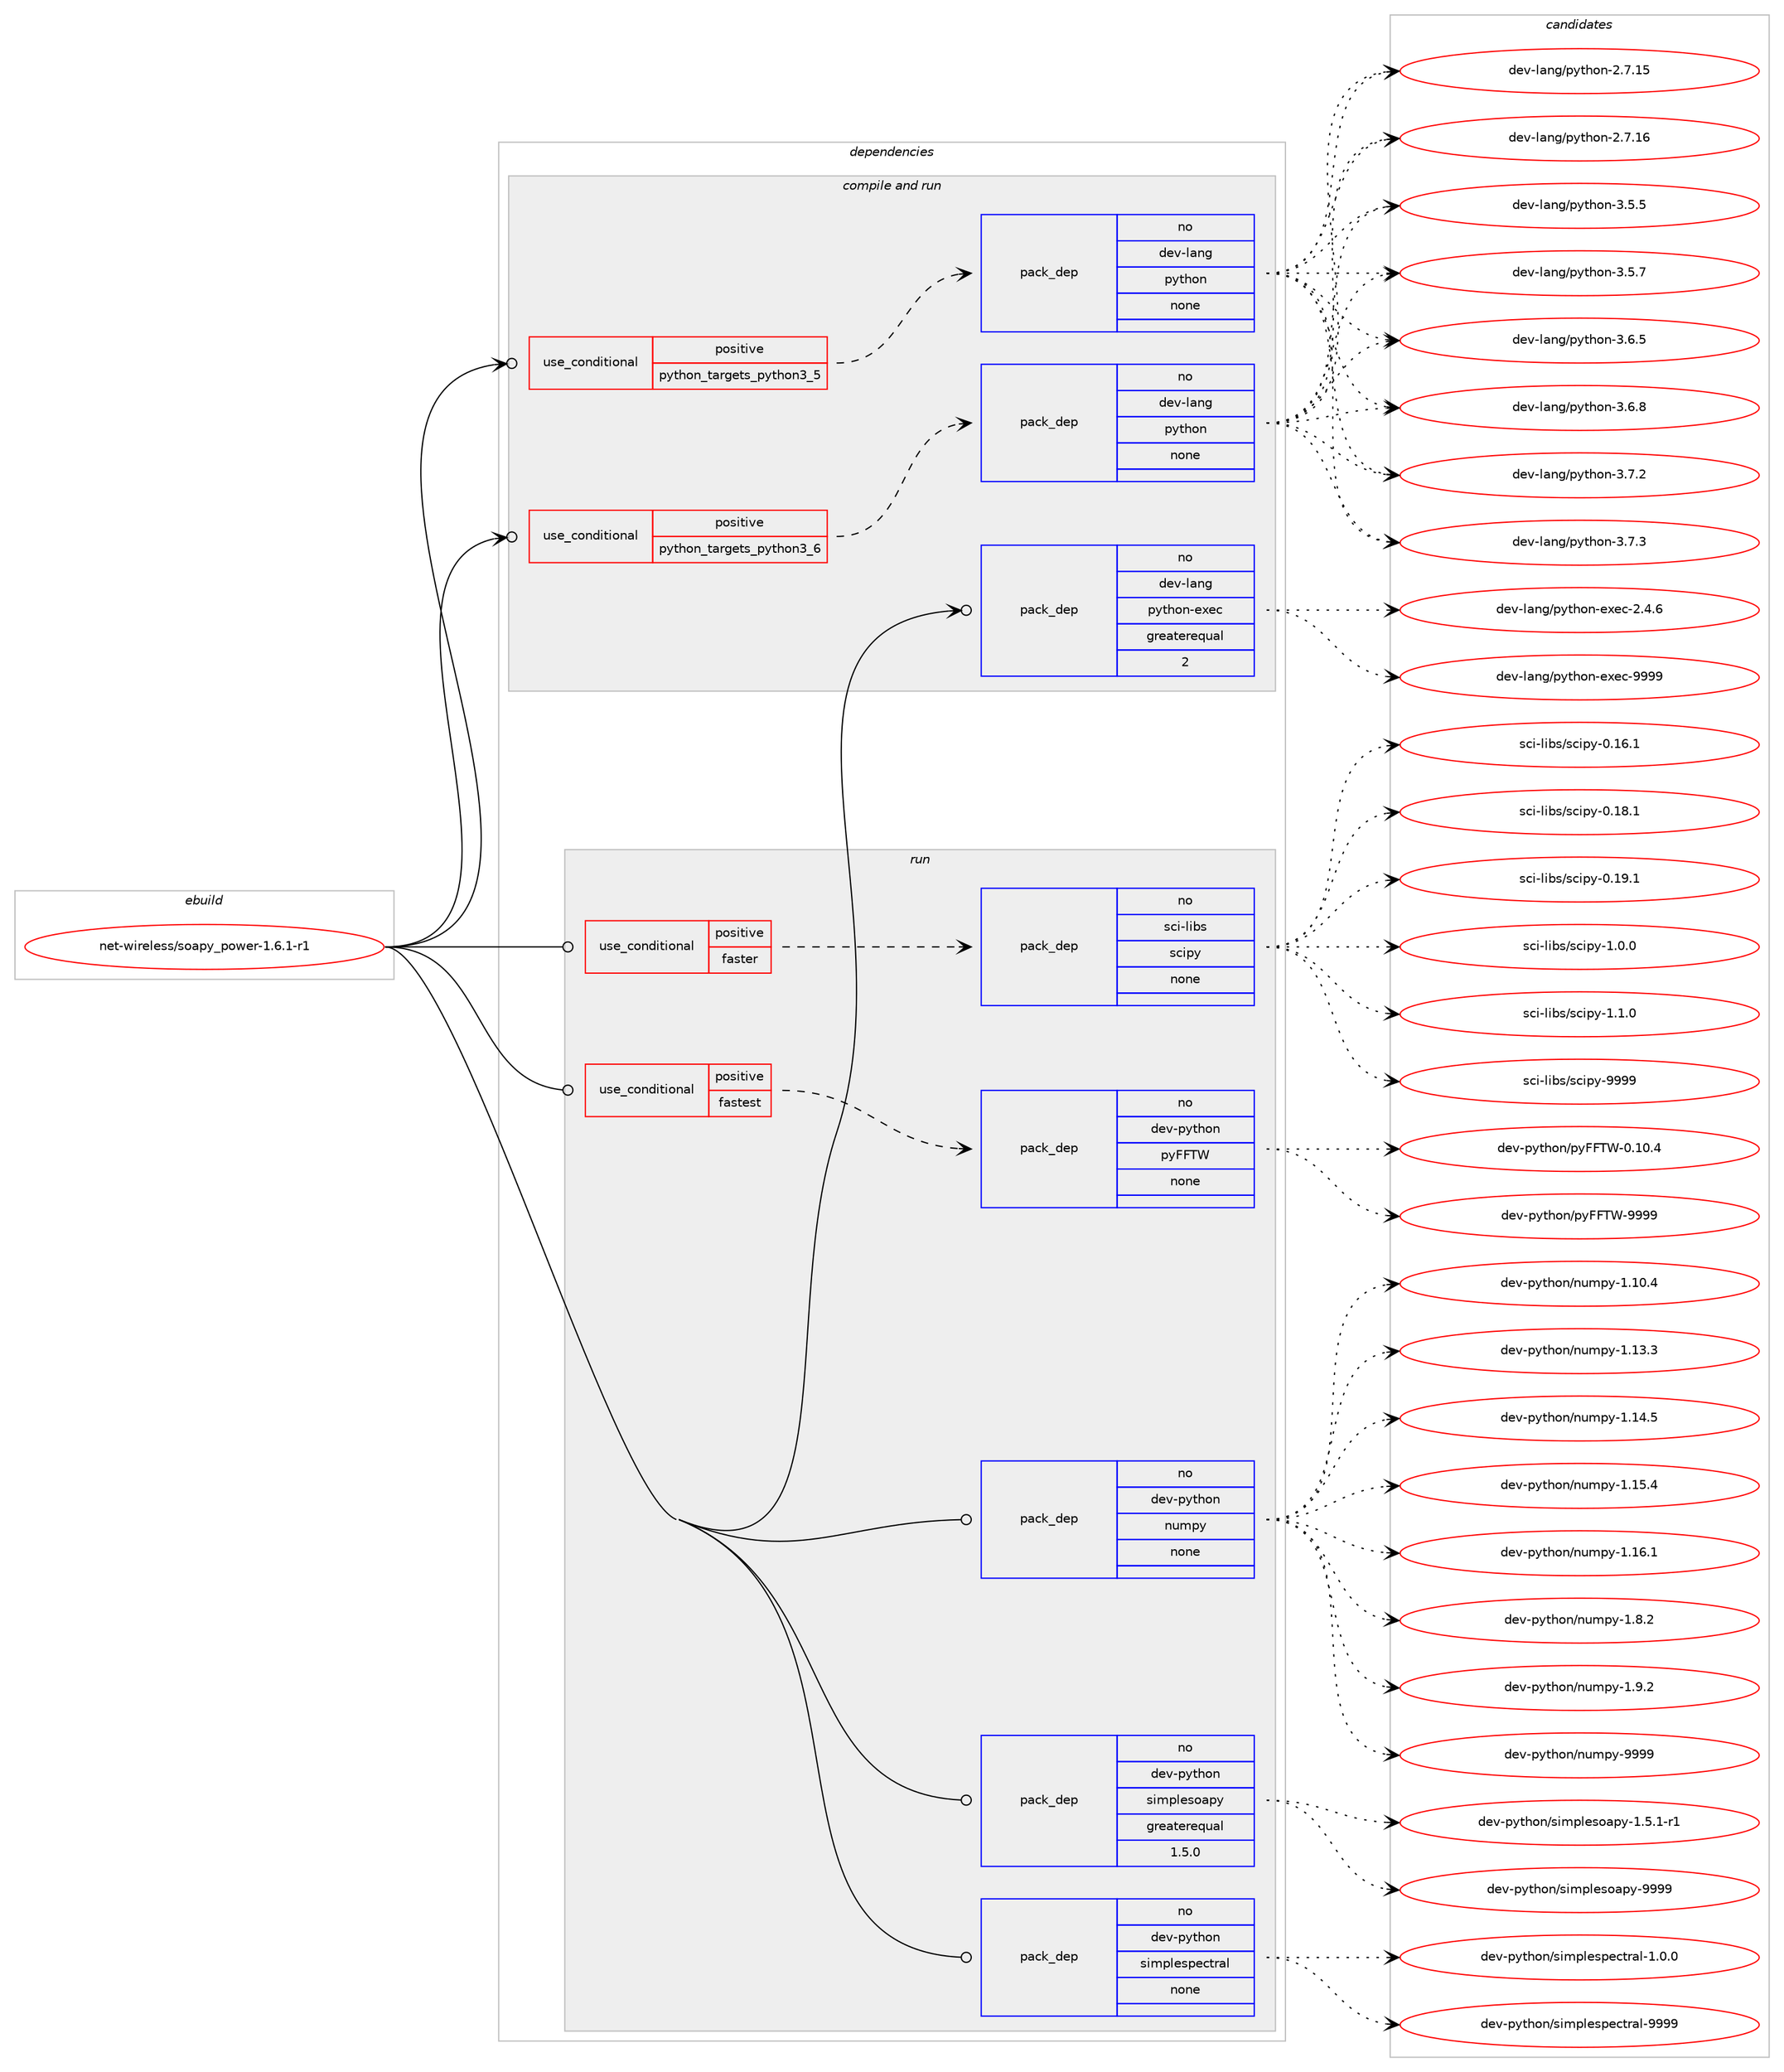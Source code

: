 digraph prolog {

# *************
# Graph options
# *************

newrank=true;
concentrate=true;
compound=true;
graph [rankdir=LR,fontname=Helvetica,fontsize=10,ranksep=1.5];#, ranksep=2.5, nodesep=0.2];
edge  [arrowhead=vee];
node  [fontname=Helvetica,fontsize=10];

# **********
# The ebuild
# **********

subgraph cluster_leftcol {
color=gray;
rank=same;
label=<<i>ebuild</i>>;
id [label="net-wireless/soapy_power-1.6.1-r1", color=red, width=4, href="../net-wireless/soapy_power-1.6.1-r1.svg"];
}

# ****************
# The dependencies
# ****************

subgraph cluster_midcol {
color=gray;
label=<<i>dependencies</i>>;
subgraph cluster_compile {
fillcolor="#eeeeee";
style=filled;
label=<<i>compile</i>>;
}
subgraph cluster_compileandrun {
fillcolor="#eeeeee";
style=filled;
label=<<i>compile and run</i>>;
subgraph cond1041 {
dependency4180 [label=<<TABLE BORDER="0" CELLBORDER="1" CELLSPACING="0" CELLPADDING="4"><TR><TD ROWSPAN="3" CELLPADDING="10">use_conditional</TD></TR><TR><TD>positive</TD></TR><TR><TD>python_targets_python3_5</TD></TR></TABLE>>, shape=none, color=red];
subgraph pack3067 {
dependency4181 [label=<<TABLE BORDER="0" CELLBORDER="1" CELLSPACING="0" CELLPADDING="4" WIDTH="220"><TR><TD ROWSPAN="6" CELLPADDING="30">pack_dep</TD></TR><TR><TD WIDTH="110">no</TD></TR><TR><TD>dev-lang</TD></TR><TR><TD>python</TD></TR><TR><TD>none</TD></TR><TR><TD></TD></TR></TABLE>>, shape=none, color=blue];
}
dependency4180:e -> dependency4181:w [weight=20,style="dashed",arrowhead="vee"];
}
id:e -> dependency4180:w [weight=20,style="solid",arrowhead="odotvee"];
subgraph cond1042 {
dependency4182 [label=<<TABLE BORDER="0" CELLBORDER="1" CELLSPACING="0" CELLPADDING="4"><TR><TD ROWSPAN="3" CELLPADDING="10">use_conditional</TD></TR><TR><TD>positive</TD></TR><TR><TD>python_targets_python3_6</TD></TR></TABLE>>, shape=none, color=red];
subgraph pack3068 {
dependency4183 [label=<<TABLE BORDER="0" CELLBORDER="1" CELLSPACING="0" CELLPADDING="4" WIDTH="220"><TR><TD ROWSPAN="6" CELLPADDING="30">pack_dep</TD></TR><TR><TD WIDTH="110">no</TD></TR><TR><TD>dev-lang</TD></TR><TR><TD>python</TD></TR><TR><TD>none</TD></TR><TR><TD></TD></TR></TABLE>>, shape=none, color=blue];
}
dependency4182:e -> dependency4183:w [weight=20,style="dashed",arrowhead="vee"];
}
id:e -> dependency4182:w [weight=20,style="solid",arrowhead="odotvee"];
subgraph pack3069 {
dependency4184 [label=<<TABLE BORDER="0" CELLBORDER="1" CELLSPACING="0" CELLPADDING="4" WIDTH="220"><TR><TD ROWSPAN="6" CELLPADDING="30">pack_dep</TD></TR><TR><TD WIDTH="110">no</TD></TR><TR><TD>dev-lang</TD></TR><TR><TD>python-exec</TD></TR><TR><TD>greaterequal</TD></TR><TR><TD>2</TD></TR></TABLE>>, shape=none, color=blue];
}
id:e -> dependency4184:w [weight=20,style="solid",arrowhead="odotvee"];
}
subgraph cluster_run {
fillcolor="#eeeeee";
style=filled;
label=<<i>run</i>>;
subgraph cond1043 {
dependency4185 [label=<<TABLE BORDER="0" CELLBORDER="1" CELLSPACING="0" CELLPADDING="4"><TR><TD ROWSPAN="3" CELLPADDING="10">use_conditional</TD></TR><TR><TD>positive</TD></TR><TR><TD>faster</TD></TR></TABLE>>, shape=none, color=red];
subgraph pack3070 {
dependency4186 [label=<<TABLE BORDER="0" CELLBORDER="1" CELLSPACING="0" CELLPADDING="4" WIDTH="220"><TR><TD ROWSPAN="6" CELLPADDING="30">pack_dep</TD></TR><TR><TD WIDTH="110">no</TD></TR><TR><TD>sci-libs</TD></TR><TR><TD>scipy</TD></TR><TR><TD>none</TD></TR><TR><TD></TD></TR></TABLE>>, shape=none, color=blue];
}
dependency4185:e -> dependency4186:w [weight=20,style="dashed",arrowhead="vee"];
}
id:e -> dependency4185:w [weight=20,style="solid",arrowhead="odot"];
subgraph cond1044 {
dependency4187 [label=<<TABLE BORDER="0" CELLBORDER="1" CELLSPACING="0" CELLPADDING="4"><TR><TD ROWSPAN="3" CELLPADDING="10">use_conditional</TD></TR><TR><TD>positive</TD></TR><TR><TD>fastest</TD></TR></TABLE>>, shape=none, color=red];
subgraph pack3071 {
dependency4188 [label=<<TABLE BORDER="0" CELLBORDER="1" CELLSPACING="0" CELLPADDING="4" WIDTH="220"><TR><TD ROWSPAN="6" CELLPADDING="30">pack_dep</TD></TR><TR><TD WIDTH="110">no</TD></TR><TR><TD>dev-python</TD></TR><TR><TD>pyFFTW</TD></TR><TR><TD>none</TD></TR><TR><TD></TD></TR></TABLE>>, shape=none, color=blue];
}
dependency4187:e -> dependency4188:w [weight=20,style="dashed",arrowhead="vee"];
}
id:e -> dependency4187:w [weight=20,style="solid",arrowhead="odot"];
subgraph pack3072 {
dependency4189 [label=<<TABLE BORDER="0" CELLBORDER="1" CELLSPACING="0" CELLPADDING="4" WIDTH="220"><TR><TD ROWSPAN="6" CELLPADDING="30">pack_dep</TD></TR><TR><TD WIDTH="110">no</TD></TR><TR><TD>dev-python</TD></TR><TR><TD>numpy</TD></TR><TR><TD>none</TD></TR><TR><TD></TD></TR></TABLE>>, shape=none, color=blue];
}
id:e -> dependency4189:w [weight=20,style="solid",arrowhead="odot"];
subgraph pack3073 {
dependency4190 [label=<<TABLE BORDER="0" CELLBORDER="1" CELLSPACING="0" CELLPADDING="4" WIDTH="220"><TR><TD ROWSPAN="6" CELLPADDING="30">pack_dep</TD></TR><TR><TD WIDTH="110">no</TD></TR><TR><TD>dev-python</TD></TR><TR><TD>simplesoapy</TD></TR><TR><TD>greaterequal</TD></TR><TR><TD>1.5.0</TD></TR></TABLE>>, shape=none, color=blue];
}
id:e -> dependency4190:w [weight=20,style="solid",arrowhead="odot"];
subgraph pack3074 {
dependency4191 [label=<<TABLE BORDER="0" CELLBORDER="1" CELLSPACING="0" CELLPADDING="4" WIDTH="220"><TR><TD ROWSPAN="6" CELLPADDING="30">pack_dep</TD></TR><TR><TD WIDTH="110">no</TD></TR><TR><TD>dev-python</TD></TR><TR><TD>simplespectral</TD></TR><TR><TD>none</TD></TR><TR><TD></TD></TR></TABLE>>, shape=none, color=blue];
}
id:e -> dependency4191:w [weight=20,style="solid",arrowhead="odot"];
}
}

# **************
# The candidates
# **************

subgraph cluster_choices {
rank=same;
color=gray;
label=<<i>candidates</i>>;

subgraph choice3067 {
color=black;
nodesep=1;
choice10010111845108971101034711212111610411111045504655464953 [label="dev-lang/python-2.7.15", color=red, width=4,href="../dev-lang/python-2.7.15.svg"];
choice10010111845108971101034711212111610411111045504655464954 [label="dev-lang/python-2.7.16", color=red, width=4,href="../dev-lang/python-2.7.16.svg"];
choice100101118451089711010347112121116104111110455146534653 [label="dev-lang/python-3.5.5", color=red, width=4,href="../dev-lang/python-3.5.5.svg"];
choice100101118451089711010347112121116104111110455146534655 [label="dev-lang/python-3.5.7", color=red, width=4,href="../dev-lang/python-3.5.7.svg"];
choice100101118451089711010347112121116104111110455146544653 [label="dev-lang/python-3.6.5", color=red, width=4,href="../dev-lang/python-3.6.5.svg"];
choice100101118451089711010347112121116104111110455146544656 [label="dev-lang/python-3.6.8", color=red, width=4,href="../dev-lang/python-3.6.8.svg"];
choice100101118451089711010347112121116104111110455146554650 [label="dev-lang/python-3.7.2", color=red, width=4,href="../dev-lang/python-3.7.2.svg"];
choice100101118451089711010347112121116104111110455146554651 [label="dev-lang/python-3.7.3", color=red, width=4,href="../dev-lang/python-3.7.3.svg"];
dependency4181:e -> choice10010111845108971101034711212111610411111045504655464953:w [style=dotted,weight="100"];
dependency4181:e -> choice10010111845108971101034711212111610411111045504655464954:w [style=dotted,weight="100"];
dependency4181:e -> choice100101118451089711010347112121116104111110455146534653:w [style=dotted,weight="100"];
dependency4181:e -> choice100101118451089711010347112121116104111110455146534655:w [style=dotted,weight="100"];
dependency4181:e -> choice100101118451089711010347112121116104111110455146544653:w [style=dotted,weight="100"];
dependency4181:e -> choice100101118451089711010347112121116104111110455146544656:w [style=dotted,weight="100"];
dependency4181:e -> choice100101118451089711010347112121116104111110455146554650:w [style=dotted,weight="100"];
dependency4181:e -> choice100101118451089711010347112121116104111110455146554651:w [style=dotted,weight="100"];
}
subgraph choice3068 {
color=black;
nodesep=1;
choice10010111845108971101034711212111610411111045504655464953 [label="dev-lang/python-2.7.15", color=red, width=4,href="../dev-lang/python-2.7.15.svg"];
choice10010111845108971101034711212111610411111045504655464954 [label="dev-lang/python-2.7.16", color=red, width=4,href="../dev-lang/python-2.7.16.svg"];
choice100101118451089711010347112121116104111110455146534653 [label="dev-lang/python-3.5.5", color=red, width=4,href="../dev-lang/python-3.5.5.svg"];
choice100101118451089711010347112121116104111110455146534655 [label="dev-lang/python-3.5.7", color=red, width=4,href="../dev-lang/python-3.5.7.svg"];
choice100101118451089711010347112121116104111110455146544653 [label="dev-lang/python-3.6.5", color=red, width=4,href="../dev-lang/python-3.6.5.svg"];
choice100101118451089711010347112121116104111110455146544656 [label="dev-lang/python-3.6.8", color=red, width=4,href="../dev-lang/python-3.6.8.svg"];
choice100101118451089711010347112121116104111110455146554650 [label="dev-lang/python-3.7.2", color=red, width=4,href="../dev-lang/python-3.7.2.svg"];
choice100101118451089711010347112121116104111110455146554651 [label="dev-lang/python-3.7.3", color=red, width=4,href="../dev-lang/python-3.7.3.svg"];
dependency4183:e -> choice10010111845108971101034711212111610411111045504655464953:w [style=dotted,weight="100"];
dependency4183:e -> choice10010111845108971101034711212111610411111045504655464954:w [style=dotted,weight="100"];
dependency4183:e -> choice100101118451089711010347112121116104111110455146534653:w [style=dotted,weight="100"];
dependency4183:e -> choice100101118451089711010347112121116104111110455146534655:w [style=dotted,weight="100"];
dependency4183:e -> choice100101118451089711010347112121116104111110455146544653:w [style=dotted,weight="100"];
dependency4183:e -> choice100101118451089711010347112121116104111110455146544656:w [style=dotted,weight="100"];
dependency4183:e -> choice100101118451089711010347112121116104111110455146554650:w [style=dotted,weight="100"];
dependency4183:e -> choice100101118451089711010347112121116104111110455146554651:w [style=dotted,weight="100"];
}
subgraph choice3069 {
color=black;
nodesep=1;
choice1001011184510897110103471121211161041111104510112010199455046524654 [label="dev-lang/python-exec-2.4.6", color=red, width=4,href="../dev-lang/python-exec-2.4.6.svg"];
choice10010111845108971101034711212111610411111045101120101994557575757 [label="dev-lang/python-exec-9999", color=red, width=4,href="../dev-lang/python-exec-9999.svg"];
dependency4184:e -> choice1001011184510897110103471121211161041111104510112010199455046524654:w [style=dotted,weight="100"];
dependency4184:e -> choice10010111845108971101034711212111610411111045101120101994557575757:w [style=dotted,weight="100"];
}
subgraph choice3070 {
color=black;
nodesep=1;
choice115991054510810598115471159910511212145484649544649 [label="sci-libs/scipy-0.16.1", color=red, width=4,href="../sci-libs/scipy-0.16.1.svg"];
choice115991054510810598115471159910511212145484649564649 [label="sci-libs/scipy-0.18.1", color=red, width=4,href="../sci-libs/scipy-0.18.1.svg"];
choice115991054510810598115471159910511212145484649574649 [label="sci-libs/scipy-0.19.1", color=red, width=4,href="../sci-libs/scipy-0.19.1.svg"];
choice1159910545108105981154711599105112121454946484648 [label="sci-libs/scipy-1.0.0", color=red, width=4,href="../sci-libs/scipy-1.0.0.svg"];
choice1159910545108105981154711599105112121454946494648 [label="sci-libs/scipy-1.1.0", color=red, width=4,href="../sci-libs/scipy-1.1.0.svg"];
choice11599105451081059811547115991051121214557575757 [label="sci-libs/scipy-9999", color=red, width=4,href="../sci-libs/scipy-9999.svg"];
dependency4186:e -> choice115991054510810598115471159910511212145484649544649:w [style=dotted,weight="100"];
dependency4186:e -> choice115991054510810598115471159910511212145484649564649:w [style=dotted,weight="100"];
dependency4186:e -> choice115991054510810598115471159910511212145484649574649:w [style=dotted,weight="100"];
dependency4186:e -> choice1159910545108105981154711599105112121454946484648:w [style=dotted,weight="100"];
dependency4186:e -> choice1159910545108105981154711599105112121454946494648:w [style=dotted,weight="100"];
dependency4186:e -> choice11599105451081059811547115991051121214557575757:w [style=dotted,weight="100"];
}
subgraph choice3071 {
color=black;
nodesep=1;
choice10010111845112121116104111110471121217070848745484649484652 [label="dev-python/pyFFTW-0.10.4", color=red, width=4,href="../dev-python/pyFFTW-0.10.4.svg"];
choice1001011184511212111610411111047112121707084874557575757 [label="dev-python/pyFFTW-9999", color=red, width=4,href="../dev-python/pyFFTW-9999.svg"];
dependency4188:e -> choice10010111845112121116104111110471121217070848745484649484652:w [style=dotted,weight="100"];
dependency4188:e -> choice1001011184511212111610411111047112121707084874557575757:w [style=dotted,weight="100"];
}
subgraph choice3072 {
color=black;
nodesep=1;
choice100101118451121211161041111104711011710911212145494649484652 [label="dev-python/numpy-1.10.4", color=red, width=4,href="../dev-python/numpy-1.10.4.svg"];
choice100101118451121211161041111104711011710911212145494649514651 [label="dev-python/numpy-1.13.3", color=red, width=4,href="../dev-python/numpy-1.13.3.svg"];
choice100101118451121211161041111104711011710911212145494649524653 [label="dev-python/numpy-1.14.5", color=red, width=4,href="../dev-python/numpy-1.14.5.svg"];
choice100101118451121211161041111104711011710911212145494649534652 [label="dev-python/numpy-1.15.4", color=red, width=4,href="../dev-python/numpy-1.15.4.svg"];
choice100101118451121211161041111104711011710911212145494649544649 [label="dev-python/numpy-1.16.1", color=red, width=4,href="../dev-python/numpy-1.16.1.svg"];
choice1001011184511212111610411111047110117109112121454946564650 [label="dev-python/numpy-1.8.2", color=red, width=4,href="../dev-python/numpy-1.8.2.svg"];
choice1001011184511212111610411111047110117109112121454946574650 [label="dev-python/numpy-1.9.2", color=red, width=4,href="../dev-python/numpy-1.9.2.svg"];
choice10010111845112121116104111110471101171091121214557575757 [label="dev-python/numpy-9999", color=red, width=4,href="../dev-python/numpy-9999.svg"];
dependency4189:e -> choice100101118451121211161041111104711011710911212145494649484652:w [style=dotted,weight="100"];
dependency4189:e -> choice100101118451121211161041111104711011710911212145494649514651:w [style=dotted,weight="100"];
dependency4189:e -> choice100101118451121211161041111104711011710911212145494649524653:w [style=dotted,weight="100"];
dependency4189:e -> choice100101118451121211161041111104711011710911212145494649534652:w [style=dotted,weight="100"];
dependency4189:e -> choice100101118451121211161041111104711011710911212145494649544649:w [style=dotted,weight="100"];
dependency4189:e -> choice1001011184511212111610411111047110117109112121454946564650:w [style=dotted,weight="100"];
dependency4189:e -> choice1001011184511212111610411111047110117109112121454946574650:w [style=dotted,weight="100"];
dependency4189:e -> choice10010111845112121116104111110471101171091121214557575757:w [style=dotted,weight="100"];
}
subgraph choice3073 {
color=black;
nodesep=1;
choice1001011184511212111610411111047115105109112108101115111971121214549465346494511449 [label="dev-python/simplesoapy-1.5.1-r1", color=red, width=4,href="../dev-python/simplesoapy-1.5.1-r1.svg"];
choice1001011184511212111610411111047115105109112108101115111971121214557575757 [label="dev-python/simplesoapy-9999", color=red, width=4,href="../dev-python/simplesoapy-9999.svg"];
dependency4190:e -> choice1001011184511212111610411111047115105109112108101115111971121214549465346494511449:w [style=dotted,weight="100"];
dependency4190:e -> choice1001011184511212111610411111047115105109112108101115111971121214557575757:w [style=dotted,weight="100"];
}
subgraph choice3074 {
color=black;
nodesep=1;
choice10010111845112121116104111110471151051091121081011151121019911611497108454946484648 [label="dev-python/simplespectral-1.0.0", color=red, width=4,href="../dev-python/simplespectral-1.0.0.svg"];
choice100101118451121211161041111104711510510911210810111511210199116114971084557575757 [label="dev-python/simplespectral-9999", color=red, width=4,href="../dev-python/simplespectral-9999.svg"];
dependency4191:e -> choice10010111845112121116104111110471151051091121081011151121019911611497108454946484648:w [style=dotted,weight="100"];
dependency4191:e -> choice100101118451121211161041111104711510510911210810111511210199116114971084557575757:w [style=dotted,weight="100"];
}
}

}
